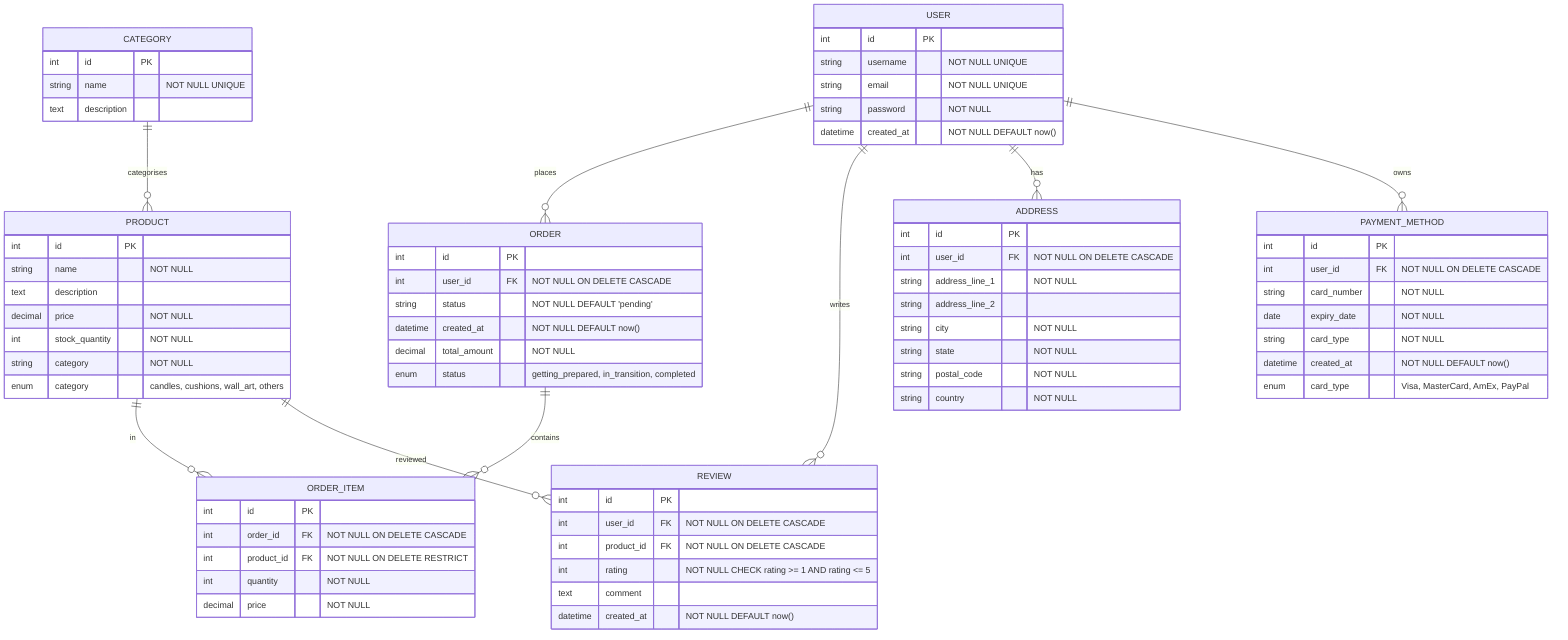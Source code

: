 erDiagram
  USER {
    int id PK
    string username "NOT NULL UNIQUE"
    string email "NOT NULL UNIQUE"
    string password "NOT NULL"
    datetime created_at "NOT NULL DEFAULT now()"
  }

  PRODUCT {
    int id PK
    string name "NOT NULL"
    text description
    decimal price "NOT NULL"
    int stock_quantity "NOT NULL"
    string category "NOT NULL"
  }

  ORDER {
    int id PK
    int user_id FK "NOT NULL ON DELETE CASCADE"
    string status "NOT NULL DEFAULT 'pending'"
    datetime created_at "NOT NULL DEFAULT now()"
    decimal total_amount "NOT NULL"
  }

  ORDER_ITEM {
    int id PK
    int order_id FK "NOT NULL ON DELETE CASCADE"
    int product_id FK "NOT NULL ON DELETE RESTRICT"
    int quantity "NOT NULL"
    decimal price "NOT NULL"
  }

  REVIEW {
    int id PK
    int user_id FK "NOT NULL ON DELETE CASCADE"
    int product_id FK "NOT NULL ON DELETE CASCADE"
    int rating "NOT NULL CHECK rating >= 1 AND rating <= 5"
    text comment
    datetime created_at "NOT NULL DEFAULT now()"
  }

  ADDRESS {
    int id PK
    int user_id FK "NOT NULL ON DELETE CASCADE"
    string address_line_1 "NOT NULL"
    string address_line_2
    string city "NOT NULL"
    string state "NOT NULL"
    string postal_code "NOT NULL"
    string country "NOT NULL"
  }

  PAYMENT_METHOD {
    int id PK
    int user_id FK "NOT NULL ON DELETE CASCADE"
    string card_number "NOT NULL"
    date expiry_date "NOT NULL"
    string card_type "NOT NULL"
    datetime created_at "NOT NULL DEFAULT now()"
  }

  CATEGORY {
    int id PK
    string name "NOT NULL UNIQUE"
    text description
  }

  USER ||--o{ ORDER : "places"
  USER ||--o{ REVIEW : "writes"
  USER ||--o{ ADDRESS : "has"
  USER ||--o{ PAYMENT_METHOD : "owns"
  ORDER ||--o{ ORDER_ITEM : "contains"
  PRODUCT ||--o{ ORDER_ITEM : "in"
  PRODUCT ||--o{ REVIEW : "reviewed"
  CATEGORY ||--o{ PRODUCT : "categorises"

  %% Enums
  %% Product Category Enum
  PRODUCT {
    enum category "candles, cushions, wall_art, others"
  }

  %% Order Status Enum
  ORDER {
    enum status "getting_prepared, in_transition, completed"
  }

  %% Card Type Enum
  PAYMENT_METHOD {
    enum card_type "Visa, MasterCard, AmEx, PayPal"
  }